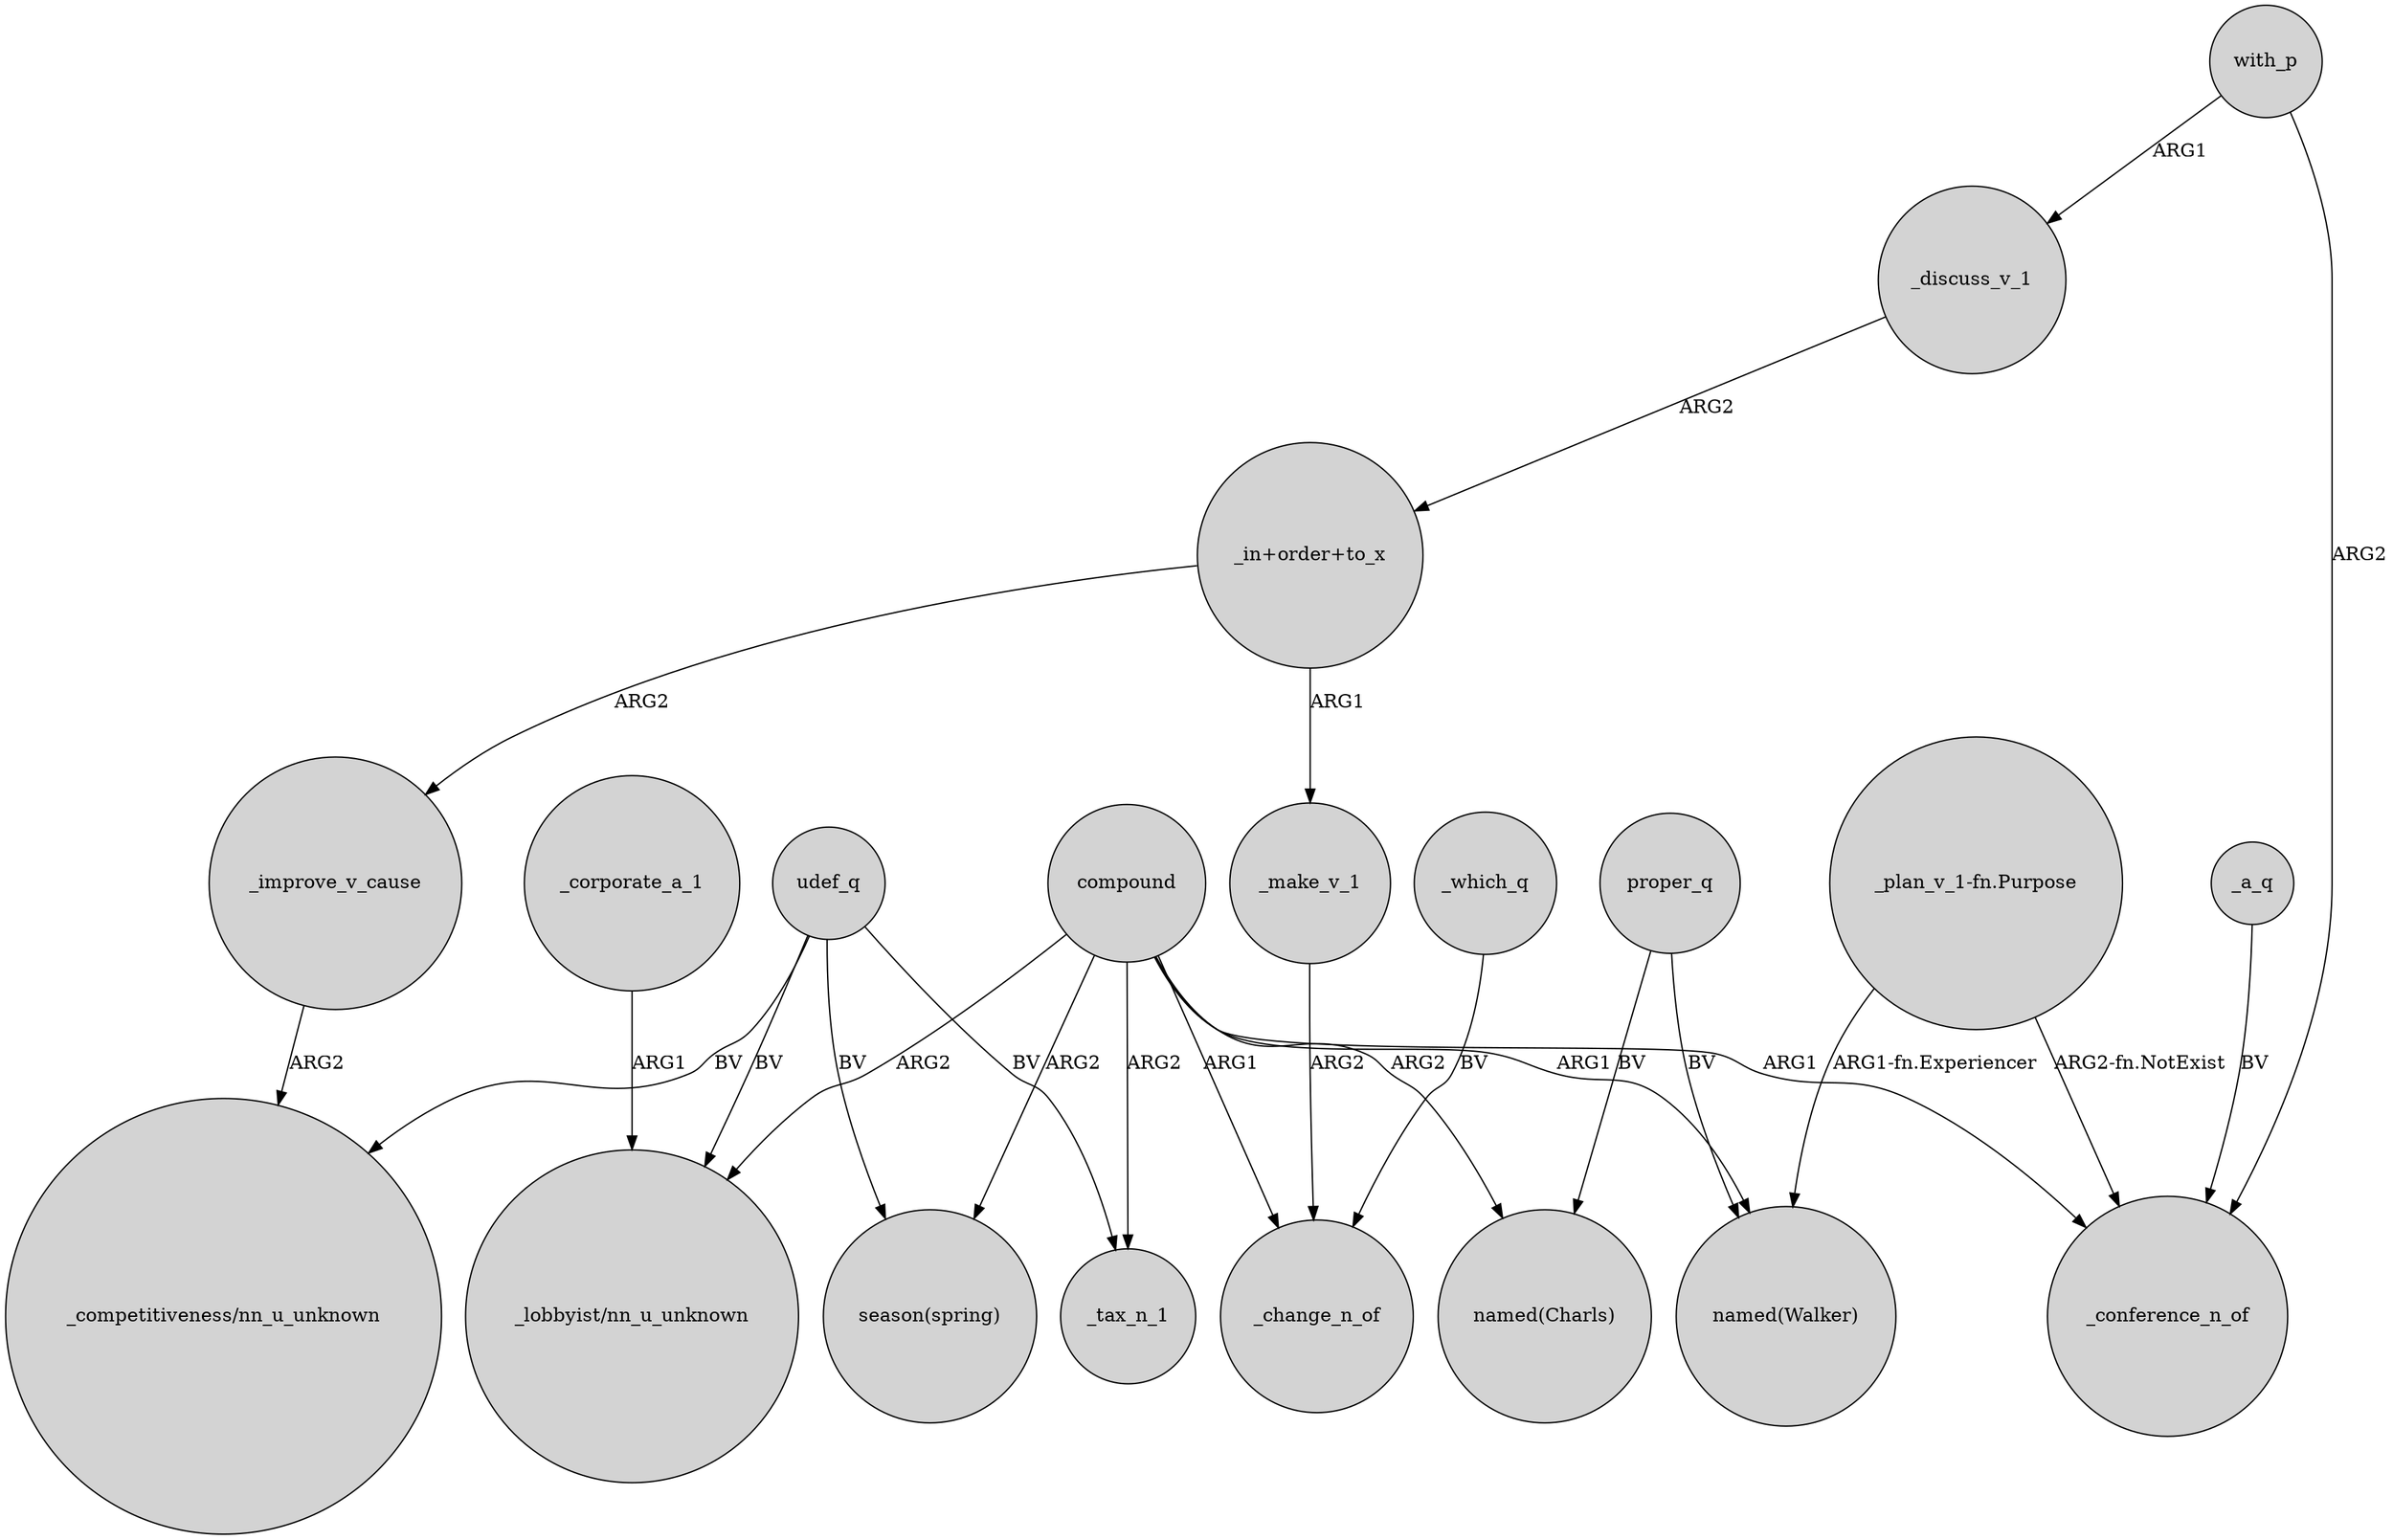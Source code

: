 digraph {
	node [shape=circle style=filled]
	_discuss_v_1 -> "_in+order+to_x" [label=ARG2]
	_a_q -> _conference_n_of [label=BV]
	compound -> "_lobbyist/nn_u_unknown" [label=ARG2]
	"_plan_v_1-fn.Purpose" -> "named(Walker)" [label="ARG1-fn.Experiencer"]
	compound -> _conference_n_of [label=ARG1]
	_which_q -> _change_n_of [label=BV]
	udef_q -> "_competitiveness/nn_u_unknown" [label=BV]
	compound -> "season(spring)" [label=ARG2]
	"_plan_v_1-fn.Purpose" -> _conference_n_of [label="ARG2-fn.NotExist"]
	"_in+order+to_x" -> _improve_v_cause [label=ARG2]
	udef_q -> _tax_n_1 [label=BV]
	"_in+order+to_x" -> _make_v_1 [label=ARG1]
	compound -> "named(Charls)" [label=ARG2]
	with_p -> _discuss_v_1 [label=ARG1]
	compound -> _change_n_of [label=ARG1]
	proper_q -> "named(Charls)" [label=BV]
	udef_q -> "season(spring)" [label=BV]
	udef_q -> "_lobbyist/nn_u_unknown" [label=BV]
	proper_q -> "named(Walker)" [label=BV]
	compound -> _tax_n_1 [label=ARG2]
	_make_v_1 -> _change_n_of [label=ARG2]
	_corporate_a_1 -> "_lobbyist/nn_u_unknown" [label=ARG1]
	with_p -> _conference_n_of [label=ARG2]
	_improve_v_cause -> "_competitiveness/nn_u_unknown" [label=ARG2]
	compound -> "named(Walker)" [label=ARG1]
}
